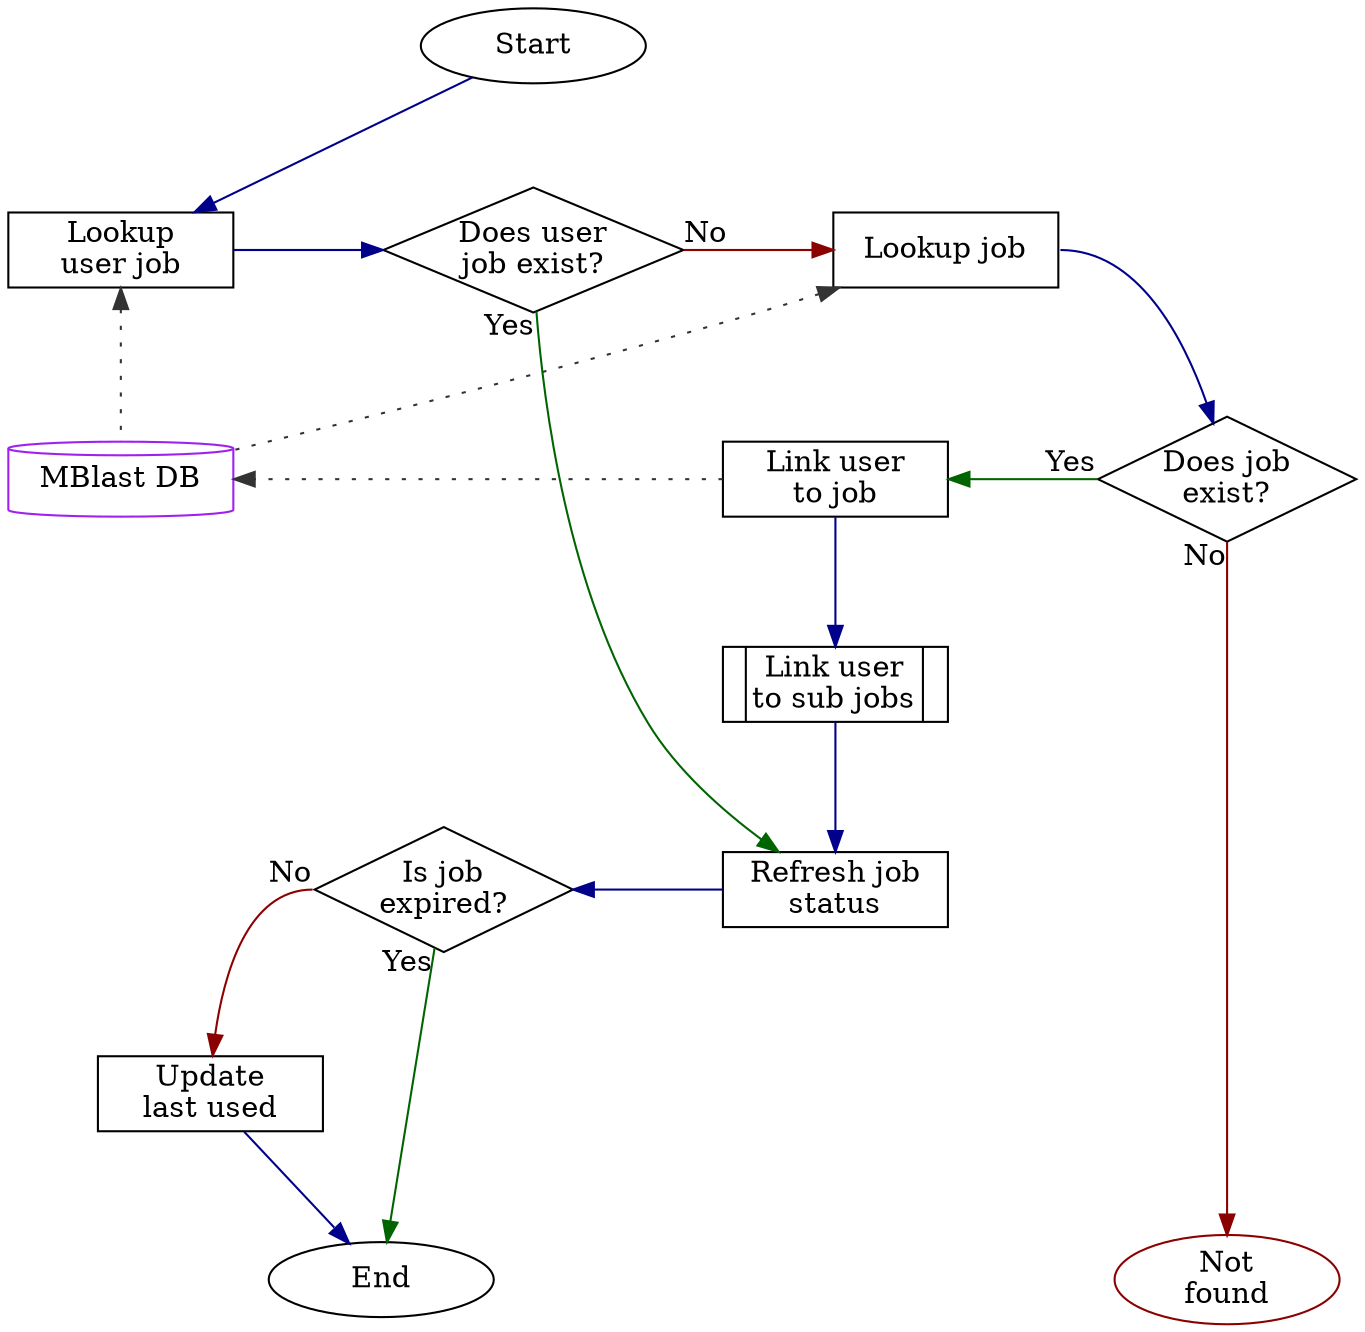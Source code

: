 digraph {
  graph [nodesep=1, ranksep=0.7]
  node  [margin=0, shape=rect, width=1.5]
  edge  [color=darkblue]

  //
  // Nodes
  //

  Start               [label="Start", shape=oval]
  End                 [label="End", shape=oval]
  NotFound            [label="Not\nfound" shape=oval, color=darkred]

  LookupUserJob       [label="Lookup\nuser job"]
  LookupJob           [label="Lookup job"]
  DB                  [label="MBlast DB", shape=cylinder, color=purple]
  DoesJobExist1       [label="Does user\njob exist?", shape=diamond]
  DoesJobExist2       [label="Does job\nexist?", shape=diamond]
  RefreshJobStatus    [label="Refresh job\nstatus"]
  LinkUserToJob       [label="Link user\nto job"]
  LinkUserToSubJobs   [label="|Link user\nto sub jobs|", shape=record]
  IsJobStillCached    [label="Is job\nexpired?", shape=diamond]
  UpdateLastUsed      [label="Update\nlast used"]

  //
  // Edges
  //

  Start              -> LookupUserJob

  LookupUserJob      -> DoesJobExist1
  LookupUserJob      -> DB                [dir=back, style=dotted, color="#333333"]

  DoesJobExist1      -> RefreshJobStatus  [taillabel="Yes", color=darkgreen]
  DoesJobExist1      -> LookupJob         [taillabel="No", color=darkred]

  LookupJob          -> DB                [dir=back, style=dotted, color="#333333", constraint=false]
  LookupJob:e        -> DoesJobExist2     []

  LinkUserToJob      -> DoesJobExist2     [headlabel="Yes", color=darkgreen, dir=back]
  DoesJobExist2      -> NotFound          [taillabel="No", color=darkred]

  LinkUserToJob      -> LinkUserToSubJobs
  LinkUserToJob      -> DB                [style=dotted, constraint=false, color="#333333"]

  LinkUserToSubJobs  -> RefreshJobStatus  []

  IsJobStillCached   -> RefreshJobStatus  [dir=back]

  IsJobStillCached:w -> UpdateLastUsed    [taillabel="No", color=darkred]
  IsJobStillCached   -> End               [taillabel="Yes", color=darkgreen]

  UpdateLastUsed     -> End

  //
  // Formatting
  //

  {
    rank=same
    LookupUserJob
    DoesJobExist1
    LookupJob
  }

  {
    rank=same
    RefreshJobStatus
    IsJobStillCached
    // UpdateLastUsed
  }

  {
    rank=sink
    NotFound
    End
  }

  {
    rank=same
    DoesJobExist2
    LinkUserToJob
  }

  {
    edge [style=invis]
    LookupJob -> LinkUserToJob
    LinkUserToSubJobs -> IsJobStillCached
    DoesJobExist1 -> LinkUserToJob
    // UpdateLastUsed -> NotFound
    Start -> LookupJob
  }

}